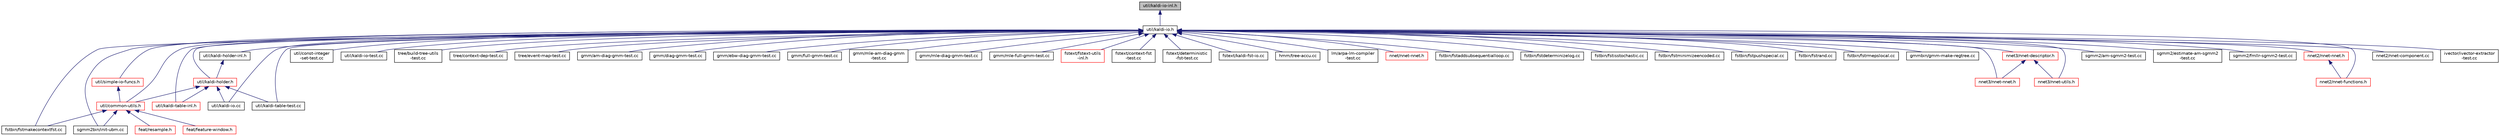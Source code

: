 digraph "util/kaldi-io-inl.h"
{
  edge [fontname="Helvetica",fontsize="10",labelfontname="Helvetica",labelfontsize="10"];
  node [fontname="Helvetica",fontsize="10",shape=record];
  Node2 [label="util/kaldi-io-inl.h",height=0.2,width=0.4,color="black", fillcolor="grey75", style="filled", fontcolor="black"];
  Node2 -> Node3 [dir="back",color="midnightblue",fontsize="10",style="solid",fontname="Helvetica"];
  Node3 [label="util/kaldi-io.h",height=0.2,width=0.4,color="black", fillcolor="white", style="filled",URL="$kaldi-io_8h.html"];
  Node3 -> Node4 [dir="back",color="midnightblue",fontsize="10",style="solid",fontname="Helvetica"];
  Node4 [label="util/common-utils.h",height=0.2,width=0.4,color="red", fillcolor="white", style="filled",URL="$common-utils_8h.html"];
  Node4 -> Node5 [dir="back",color="midnightblue",fontsize="10",style="solid",fontname="Helvetica"];
  Node5 [label="feat/resample.h",height=0.2,width=0.4,color="red", fillcolor="white", style="filled",URL="$resample_8h.html",tooltip="] "];
  Node4 -> Node36 [dir="back",color="midnightblue",fontsize="10",style="solid",fontname="Helvetica"];
  Node36 [label="feat/feature-window.h",height=0.2,width=0.4,color="red", fillcolor="white", style="filled",URL="$feature-window_8h.html"];
  Node4 -> Node453 [dir="back",color="midnightblue",fontsize="10",style="solid",fontname="Helvetica"];
  Node453 [label="fstbin/fstmakecontextfst.cc",height=0.2,width=0.4,color="black", fillcolor="white", style="filled",URL="$fstmakecontextfst_8cc.html"];
  Node4 -> Node657 [dir="back",color="midnightblue",fontsize="10",style="solid",fontname="Helvetica"];
  Node657 [label="sgmm2bin/init-ubm.cc",height=0.2,width=0.4,color="black", fillcolor="white", style="filled",URL="$init-ubm_8cc.html"];
  Node3 -> Node783 [dir="back",color="midnightblue",fontsize="10",style="solid",fontname="Helvetica"];
  Node783 [label="util/simple-io-funcs.h",height=0.2,width=0.4,color="red", fillcolor="white", style="filled",URL="$simple-io-funcs_8h.html"];
  Node783 -> Node4 [dir="back",color="midnightblue",fontsize="10",style="solid",fontname="Helvetica"];
  Node3 -> Node785 [dir="back",color="midnightblue",fontsize="10",style="solid",fontname="Helvetica"];
  Node785 [label="util/kaldi-holder.h",height=0.2,width=0.4,color="red", fillcolor="white", style="filled",URL="$kaldi-holder_8h.html"];
  Node785 -> Node4 [dir="back",color="midnightblue",fontsize="10",style="solid",fontname="Helvetica"];
  Node785 -> Node843 [dir="back",color="midnightblue",fontsize="10",style="solid",fontname="Helvetica"];
  Node843 [label="util/kaldi-table-inl.h",height=0.2,width=0.4,color="red", fillcolor="white", style="filled",URL="$kaldi-table-inl_8h.html"];
  Node785 -> Node805 [dir="back",color="midnightblue",fontsize="10",style="solid",fontname="Helvetica"];
  Node805 [label="util/kaldi-io.cc",height=0.2,width=0.4,color="black", fillcolor="white", style="filled",URL="$kaldi-io_8cc.html"];
  Node785 -> Node788 [dir="back",color="midnightblue",fontsize="10",style="solid",fontname="Helvetica"];
  Node788 [label="util/kaldi-table-test.cc",height=0.2,width=0.4,color="black", fillcolor="white", style="filled",URL="$kaldi-table-test_8cc.html"];
  Node3 -> Node845 [dir="back",color="midnightblue",fontsize="10",style="solid",fontname="Helvetica"];
  Node845 [label="util/kaldi-holder-inl.h",height=0.2,width=0.4,color="black", fillcolor="white", style="filled",URL="$kaldi-holder-inl_8h.html"];
  Node845 -> Node785 [dir="back",color="midnightblue",fontsize="10",style="solid",fontname="Helvetica"];
  Node3 -> Node843 [dir="back",color="midnightblue",fontsize="10",style="solid",fontname="Helvetica"];
  Node3 -> Node846 [dir="back",color="midnightblue",fontsize="10",style="solid",fontname="Helvetica"];
  Node846 [label="util/const-integer\l-set-test.cc",height=0.2,width=0.4,color="black", fillcolor="white", style="filled",URL="$const-integer-set-test_8cc.html"];
  Node3 -> Node847 [dir="back",color="midnightblue",fontsize="10",style="solid",fontname="Helvetica"];
  Node847 [label="util/kaldi-io-test.cc",height=0.2,width=0.4,color="black", fillcolor="white", style="filled",URL="$kaldi-io-test_8cc.html"];
  Node3 -> Node805 [dir="back",color="midnightblue",fontsize="10",style="solid",fontname="Helvetica"];
  Node3 -> Node788 [dir="back",color="midnightblue",fontsize="10",style="solid",fontname="Helvetica"];
  Node3 -> Node848 [dir="back",color="midnightblue",fontsize="10",style="solid",fontname="Helvetica"];
  Node848 [label="tree/build-tree-utils\l-test.cc",height=0.2,width=0.4,color="black", fillcolor="white", style="filled",URL="$build-tree-utils-test_8cc.html"];
  Node3 -> Node849 [dir="back",color="midnightblue",fontsize="10",style="solid",fontname="Helvetica"];
  Node849 [label="tree/context-dep-test.cc",height=0.2,width=0.4,color="black", fillcolor="white", style="filled",URL="$context-dep-test_8cc.html"];
  Node3 -> Node850 [dir="back",color="midnightblue",fontsize="10",style="solid",fontname="Helvetica"];
  Node850 [label="tree/event-map-test.cc",height=0.2,width=0.4,color="black", fillcolor="white", style="filled",URL="$event-map-test_8cc.html"];
  Node3 -> Node851 [dir="back",color="midnightblue",fontsize="10",style="solid",fontname="Helvetica"];
  Node851 [label="gmm/am-diag-gmm-test.cc",height=0.2,width=0.4,color="black", fillcolor="white", style="filled",URL="$am-diag-gmm-test_8cc.html"];
  Node3 -> Node852 [dir="back",color="midnightblue",fontsize="10",style="solid",fontname="Helvetica"];
  Node852 [label="gmm/diag-gmm-test.cc",height=0.2,width=0.4,color="black", fillcolor="white", style="filled",URL="$diag-gmm-test_8cc.html"];
  Node3 -> Node91 [dir="back",color="midnightblue",fontsize="10",style="solid",fontname="Helvetica"];
  Node91 [label="gmm/ebw-diag-gmm-test.cc",height=0.2,width=0.4,color="black", fillcolor="white", style="filled",URL="$ebw-diag-gmm-test_8cc.html"];
  Node3 -> Node853 [dir="back",color="midnightblue",fontsize="10",style="solid",fontname="Helvetica"];
  Node853 [label="gmm/full-gmm-test.cc",height=0.2,width=0.4,color="black", fillcolor="white", style="filled",URL="$full-gmm-test_8cc.html"];
  Node3 -> Node100 [dir="back",color="midnightblue",fontsize="10",style="solid",fontname="Helvetica"];
  Node100 [label="gmm/mle-am-diag-gmm\l-test.cc",height=0.2,width=0.4,color="black", fillcolor="white", style="filled",URL="$mle-am-diag-gmm-test_8cc.html"];
  Node3 -> Node854 [dir="back",color="midnightblue",fontsize="10",style="solid",fontname="Helvetica"];
  Node854 [label="gmm/mle-diag-gmm-test.cc",height=0.2,width=0.4,color="black", fillcolor="white", style="filled",URL="$mle-diag-gmm-test_8cc.html"];
  Node3 -> Node855 [dir="back",color="midnightblue",fontsize="10",style="solid",fontname="Helvetica"];
  Node855 [label="gmm/mle-full-gmm-test.cc",height=0.2,width=0.4,color="black", fillcolor="white", style="filled",URL="$mle-full-gmm-test_8cc.html"];
  Node3 -> Node856 [dir="back",color="midnightblue",fontsize="10",style="solid",fontname="Helvetica"];
  Node856 [label="fstext/fstext-utils\l-inl.h",height=0.2,width=0.4,color="red", fillcolor="white", style="filled",URL="$fstext-utils-inl_8h.html"];
  Node3 -> Node861 [dir="back",color="midnightblue",fontsize="10",style="solid",fontname="Helvetica"];
  Node861 [label="fstext/context-fst\l-test.cc",height=0.2,width=0.4,color="black", fillcolor="white", style="filled",URL="$context-fst-test_8cc.html"];
  Node3 -> Node870 [dir="back",color="midnightblue",fontsize="10",style="solid",fontname="Helvetica"];
  Node870 [label="fstext/deterministic\l-fst-test.cc",height=0.2,width=0.4,color="black", fillcolor="white", style="filled",URL="$deterministic-fst-test_8cc.html"];
  Node3 -> Node883 [dir="back",color="midnightblue",fontsize="10",style="solid",fontname="Helvetica"];
  Node883 [label="fstext/kaldi-fst-io.cc",height=0.2,width=0.4,color="black", fillcolor="white", style="filled",URL="$kaldi-fst-io_8cc.html"];
  Node3 -> Node163 [dir="back",color="midnightblue",fontsize="10",style="solid",fontname="Helvetica"];
  Node163 [label="hmm/tree-accu.cc",height=0.2,width=0.4,color="black", fillcolor="white", style="filled",URL="$tree-accu_8cc.html"];
  Node3 -> Node884 [dir="back",color="midnightblue",fontsize="10",style="solid",fontname="Helvetica"];
  Node884 [label="lm/arpa-lm-compiler\l-test.cc",height=0.2,width=0.4,color="black", fillcolor="white", style="filled",URL="$arpa-lm-compiler-test_8cc.html"];
  Node3 -> Node885 [dir="back",color="midnightblue",fontsize="10",style="solid",fontname="Helvetica"];
  Node885 [label="nnet/nnet-nnet.h",height=0.2,width=0.4,color="red", fillcolor="white", style="filled",URL="$nnet-nnet_8h.html"];
  Node3 -> Node869 [dir="back",color="midnightblue",fontsize="10",style="solid",fontname="Helvetica"];
  Node869 [label="fstbin/fstaddsubsequentialloop.cc",height=0.2,width=0.4,color="black", fillcolor="white", style="filled",URL="$fstaddsubsequentialloop_8cc.html"];
  Node3 -> Node877 [dir="back",color="midnightblue",fontsize="10",style="solid",fontname="Helvetica"];
  Node877 [label="fstbin/fstdeterminizelog.cc",height=0.2,width=0.4,color="black", fillcolor="white", style="filled",URL="$fstdeterminizelog_8cc.html"];
  Node3 -> Node878 [dir="back",color="midnightblue",fontsize="10",style="solid",fontname="Helvetica"];
  Node878 [label="fstbin/fstisstochastic.cc",height=0.2,width=0.4,color="black", fillcolor="white", style="filled",URL="$fstisstochastic_8cc.html"];
  Node3 -> Node453 [dir="back",color="midnightblue",fontsize="10",style="solid",fontname="Helvetica"];
  Node3 -> Node879 [dir="back",color="midnightblue",fontsize="10",style="solid",fontname="Helvetica"];
  Node879 [label="fstbin/fstminimizeencoded.cc",height=0.2,width=0.4,color="black", fillcolor="white", style="filled",URL="$fstminimizeencoded_8cc.html"];
  Node3 -> Node880 [dir="back",color="midnightblue",fontsize="10",style="solid",fontname="Helvetica"];
  Node880 [label="fstbin/fstpushspecial.cc",height=0.2,width=0.4,color="black", fillcolor="white", style="filled",URL="$fstpushspecial_8cc.html"];
  Node3 -> Node881 [dir="back",color="midnightblue",fontsize="10",style="solid",fontname="Helvetica"];
  Node881 [label="fstbin/fstrand.cc",height=0.2,width=0.4,color="black", fillcolor="white", style="filled",URL="$fstrand_8cc.html"];
  Node3 -> Node882 [dir="back",color="midnightblue",fontsize="10",style="solid",fontname="Helvetica"];
  Node882 [label="fstbin/fstrmepslocal.cc",height=0.2,width=0.4,color="black", fillcolor="white", style="filled",URL="$fstrmepslocal_8cc.html"];
  Node3 -> Node129 [dir="back",color="midnightblue",fontsize="10",style="solid",fontname="Helvetica"];
  Node129 [label="gmmbin/gmm-make-regtree.cc",height=0.2,width=0.4,color="black", fillcolor="white", style="filled",URL="$gmm-make-regtree_8cc.html"];
  Node3 -> Node601 [dir="back",color="midnightblue",fontsize="10",style="solid",fontname="Helvetica"];
  Node601 [label="nnet3/nnet-nnet.h",height=0.2,width=0.4,color="red", fillcolor="white", style="filled",URL="$_2nnet-nnet_8h.html"];
  Node3 -> Node641 [dir="back",color="midnightblue",fontsize="10",style="solid",fontname="Helvetica"];
  Node641 [label="nnet3/nnet-descriptor.h",height=0.2,width=0.4,color="red", fillcolor="white", style="filled",URL="$nnet-descriptor_8h.html",tooltip="This file contains class definitions for classes ForwardingDescriptor, SumDescriptor and Descriptor..."];
  Node641 -> Node601 [dir="back",color="midnightblue",fontsize="10",style="solid",fontname="Helvetica"];
  Node641 -> Node615 [dir="back",color="midnightblue",fontsize="10",style="solid",fontname="Helvetica"];
  Node615 [label="nnet3/nnet-utils.h",height=0.2,width=0.4,color="red", fillcolor="white", style="filled",URL="$_2nnet-utils_8h.html",tooltip="This file contains some miscellaneous functions dealing with class Nnet. "];
  Node3 -> Node615 [dir="back",color="midnightblue",fontsize="10",style="solid",fontname="Helvetica"];
  Node3 -> Node793 [dir="back",color="midnightblue",fontsize="10",style="solid",fontname="Helvetica"];
  Node793 [label="sgmm2/am-sgmm2-test.cc",height=0.2,width=0.4,color="black", fillcolor="white", style="filled",URL="$am-sgmm2-test_8cc.html"];
  Node3 -> Node800 [dir="back",color="midnightblue",fontsize="10",style="solid",fontname="Helvetica"];
  Node800 [label="sgmm2/estimate-am-sgmm2\l-test.cc",height=0.2,width=0.4,color="black", fillcolor="white", style="filled",URL="$estimate-am-sgmm2-test_8cc.html"];
  Node3 -> Node802 [dir="back",color="midnightblue",fontsize="10",style="solid",fontname="Helvetica"];
  Node802 [label="sgmm2/fmllr-sgmm2-test.cc",height=0.2,width=0.4,color="black", fillcolor="white", style="filled",URL="$fmllr-sgmm2-test_8cc.html"];
  Node3 -> Node657 [dir="back",color="midnightblue",fontsize="10",style="solid",fontname="Helvetica"];
  Node3 -> Node886 [dir="back",color="midnightblue",fontsize="10",style="solid",fontname="Helvetica"];
  Node886 [label="nnet2/nnet-nnet.h",height=0.2,width=0.4,color="red", fillcolor="white", style="filled",URL="$_2nnet-nnet_8h.html"];
  Node886 -> Node899 [dir="back",color="midnightblue",fontsize="10",style="solid",fontname="Helvetica"];
  Node899 [label="nnet2/nnet-functions.h",height=0.2,width=0.4,color="red", fillcolor="white", style="filled",URL="$nnet-functions_8h.html"];
  Node3 -> Node904 [dir="back",color="midnightblue",fontsize="10",style="solid",fontname="Helvetica"];
  Node904 [label="nnet2/nnet-component.cc",height=0.2,width=0.4,color="black", fillcolor="white", style="filled",URL="$_2nnet-component_8cc.html"];
  Node3 -> Node899 [dir="back",color="midnightblue",fontsize="10",style="solid",fontname="Helvetica"];
  Node3 -> Node701 [dir="back",color="midnightblue",fontsize="10",style="solid",fontname="Helvetica"];
  Node701 [label="ivector/ivector-extractor\l-test.cc",height=0.2,width=0.4,color="black", fillcolor="white", style="filled",URL="$ivector-extractor-test_8cc.html"];
}
